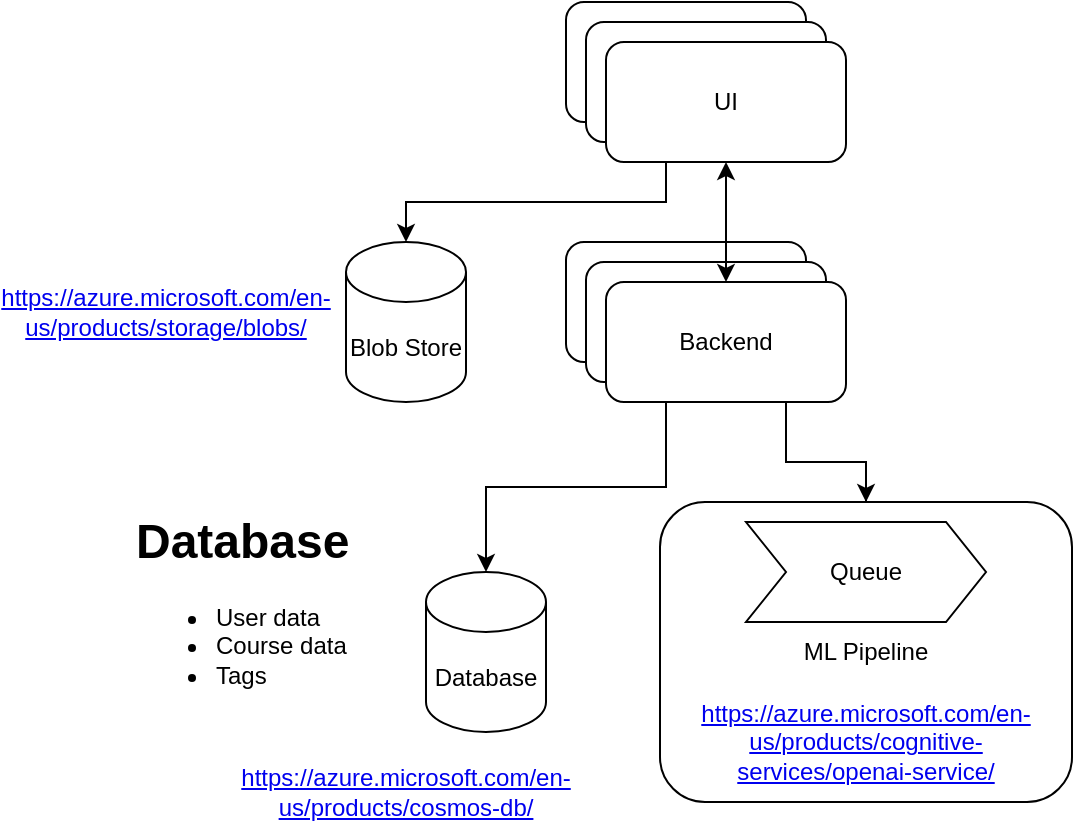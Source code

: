 <mxfile version="21.3.8" type="device">
  <diagram name="Page-1" id="N89o3kwXQlXsDS05iGDA">
    <mxGraphModel dx="954" dy="615" grid="1" gridSize="10" guides="1" tooltips="1" connect="1" arrows="1" fold="1" page="1" pageScale="1" pageWidth="827" pageHeight="1169" math="0" shadow="0">
      <root>
        <mxCell id="0" />
        <mxCell id="1" parent="0" />
        <mxCell id="9ZTK_0D6nQBYWBu0MIWD-1" value="UI" style="rounded=1;whiteSpace=wrap;html=1;" vertex="1" parent="1">
          <mxGeometry x="350" y="320" width="120" height="60" as="geometry" />
        </mxCell>
        <mxCell id="9ZTK_0D6nQBYWBu0MIWD-2" value="UI" style="rounded=1;whiteSpace=wrap;html=1;" vertex="1" parent="1">
          <mxGeometry x="360" y="330" width="120" height="60" as="geometry" />
        </mxCell>
        <mxCell id="9ZTK_0D6nQBYWBu0MIWD-3" value="UI" style="rounded=1;whiteSpace=wrap;html=1;" vertex="1" parent="1">
          <mxGeometry x="370" y="340" width="120" height="60" as="geometry" />
        </mxCell>
        <mxCell id="9ZTK_0D6nQBYWBu0MIWD-4" value="Backend" style="rounded=1;whiteSpace=wrap;html=1;" vertex="1" parent="1">
          <mxGeometry x="350" y="440" width="120" height="60" as="geometry" />
        </mxCell>
        <mxCell id="9ZTK_0D6nQBYWBu0MIWD-5" value="Backend" style="rounded=1;whiteSpace=wrap;html=1;" vertex="1" parent="1">
          <mxGeometry x="360" y="450" width="120" height="60" as="geometry" />
        </mxCell>
        <mxCell id="9ZTK_0D6nQBYWBu0MIWD-12" style="edgeStyle=orthogonalEdgeStyle;rounded=0;orthogonalLoop=1;jettySize=auto;html=1;exitX=0.25;exitY=1;exitDx=0;exitDy=0;entryX=0.5;entryY=0;entryDx=0;entryDy=0;entryPerimeter=0;" edge="1" parent="1" source="9ZTK_0D6nQBYWBu0MIWD-3" target="9ZTK_0D6nQBYWBu0MIWD-7">
          <mxGeometry relative="1" as="geometry" />
        </mxCell>
        <mxCell id="9ZTK_0D6nQBYWBu0MIWD-13" style="edgeStyle=orthogonalEdgeStyle;rounded=0;orthogonalLoop=1;jettySize=auto;html=1;exitX=0.75;exitY=1;exitDx=0;exitDy=0;entryX=0.5;entryY=0;entryDx=0;entryDy=0;" edge="1" parent="1" source="9ZTK_0D6nQBYWBu0MIWD-6" target="9ZTK_0D6nQBYWBu0MIWD-14">
          <mxGeometry relative="1" as="geometry">
            <mxPoint x="494" y="585" as="targetPoint" />
          </mxGeometry>
        </mxCell>
        <mxCell id="9ZTK_0D6nQBYWBu0MIWD-20" style="edgeStyle=orthogonalEdgeStyle;rounded=0;orthogonalLoop=1;jettySize=auto;html=1;exitX=0.25;exitY=1;exitDx=0;exitDy=0;entryX=0.5;entryY=0;entryDx=0;entryDy=0;entryPerimeter=0;" edge="1" parent="1" source="9ZTK_0D6nQBYWBu0MIWD-6" target="9ZTK_0D6nQBYWBu0MIWD-19">
          <mxGeometry relative="1" as="geometry" />
        </mxCell>
        <mxCell id="9ZTK_0D6nQBYWBu0MIWD-6" value="Backend" style="rounded=1;whiteSpace=wrap;html=1;" vertex="1" parent="1">
          <mxGeometry x="370" y="460" width="120" height="60" as="geometry" />
        </mxCell>
        <mxCell id="9ZTK_0D6nQBYWBu0MIWD-7" value="Blob Store" style="shape=cylinder3;whiteSpace=wrap;html=1;boundedLbl=1;backgroundOutline=1;size=15;" vertex="1" parent="1">
          <mxGeometry x="240" y="440" width="60" height="80" as="geometry" />
        </mxCell>
        <mxCell id="9ZTK_0D6nQBYWBu0MIWD-16" style="edgeStyle=orthogonalEdgeStyle;rounded=0;orthogonalLoop=1;jettySize=auto;html=1;exitX=0.5;exitY=1;exitDx=0;exitDy=0;entryX=0.5;entryY=0;entryDx=0;entryDy=0;" edge="1" parent="1" source="9ZTK_0D6nQBYWBu0MIWD-14" target="9ZTK_0D6nQBYWBu0MIWD-15">
          <mxGeometry relative="1" as="geometry" />
        </mxCell>
        <mxCell id="9ZTK_0D6nQBYWBu0MIWD-15" value="ML Pipeline" style="rounded=1;whiteSpace=wrap;html=1;" vertex="1" parent="1">
          <mxGeometry x="397" y="570" width="206" height="150" as="geometry" />
        </mxCell>
        <mxCell id="9ZTK_0D6nQBYWBu0MIWD-17" style="edgeStyle=orthogonalEdgeStyle;rounded=0;orthogonalLoop=1;jettySize=auto;html=1;exitX=0.5;exitY=1;exitDx=0;exitDy=0;startArrow=classic;startFill=1;" edge="1" parent="1" source="9ZTK_0D6nQBYWBu0MIWD-3" target="9ZTK_0D6nQBYWBu0MIWD-6">
          <mxGeometry relative="1" as="geometry" />
        </mxCell>
        <mxCell id="9ZTK_0D6nQBYWBu0MIWD-14" value="Queue" style="shape=step;perimeter=stepPerimeter;whiteSpace=wrap;html=1;fixedSize=1;" vertex="1" parent="1">
          <mxGeometry x="440" y="580" width="120" height="50" as="geometry" />
        </mxCell>
        <mxCell id="9ZTK_0D6nQBYWBu0MIWD-19" value="Database" style="shape=cylinder3;whiteSpace=wrap;html=1;boundedLbl=1;backgroundOutline=1;size=15;" vertex="1" parent="1">
          <mxGeometry x="280" y="605" width="60" height="80" as="geometry" />
        </mxCell>
        <mxCell id="9ZTK_0D6nQBYWBu0MIWD-23" value="&lt;h1&gt;Database&lt;/h1&gt;&lt;p&gt;&lt;/p&gt;&lt;ul&gt;&lt;li&gt;User data&lt;/li&gt;&lt;li&gt;Course data&lt;/li&gt;&lt;li&gt;Tags&lt;/li&gt;&lt;/ul&gt;&lt;p&gt;&lt;/p&gt;" style="text;html=1;strokeColor=none;fillColor=none;spacing=5;spacingTop=-20;whiteSpace=wrap;overflow=hidden;rounded=0;" vertex="1" parent="1">
          <mxGeometry x="130" y="570" width="130" height="105" as="geometry" />
        </mxCell>
        <mxCell id="9ZTK_0D6nQBYWBu0MIWD-24" value="&lt;a href=&quot;https://azure.microsoft.com/en-us/products/cosmos-db/&quot;&gt;https://azure.microsoft.com/en-us/products/cosmos-db/&lt;/a&gt;" style="text;html=1;strokeColor=none;fillColor=none;align=center;verticalAlign=middle;whiteSpace=wrap;rounded=0;" vertex="1" parent="1">
          <mxGeometry x="225" y="700" width="90" height="30" as="geometry" />
        </mxCell>
        <mxCell id="9ZTK_0D6nQBYWBu0MIWD-25" value="&lt;a href=&quot;https://azure.microsoft.com/en-us/products/storage/blobs/&quot;&gt;https://azure.microsoft.com/en-us/products/storage/blobs/&lt;/a&gt;" style="text;html=1;strokeColor=none;fillColor=none;align=center;verticalAlign=middle;whiteSpace=wrap;rounded=0;" vertex="1" parent="1">
          <mxGeometry x="120" y="460" width="60" height="30" as="geometry" />
        </mxCell>
        <mxCell id="9ZTK_0D6nQBYWBu0MIWD-26" value="&lt;a href=&quot;https://azure.microsoft.com/en-us/products/cognitive-services/openai-service/&quot;&gt;https://azure.microsoft.com/en-us/products/cognitive-services/openai-service/&lt;/a&gt;" style="text;html=1;strokeColor=none;fillColor=none;align=center;verticalAlign=middle;whiteSpace=wrap;rounded=0;" vertex="1" parent="1">
          <mxGeometry x="470" y="675" width="60" height="30" as="geometry" />
        </mxCell>
      </root>
    </mxGraphModel>
  </diagram>
</mxfile>
